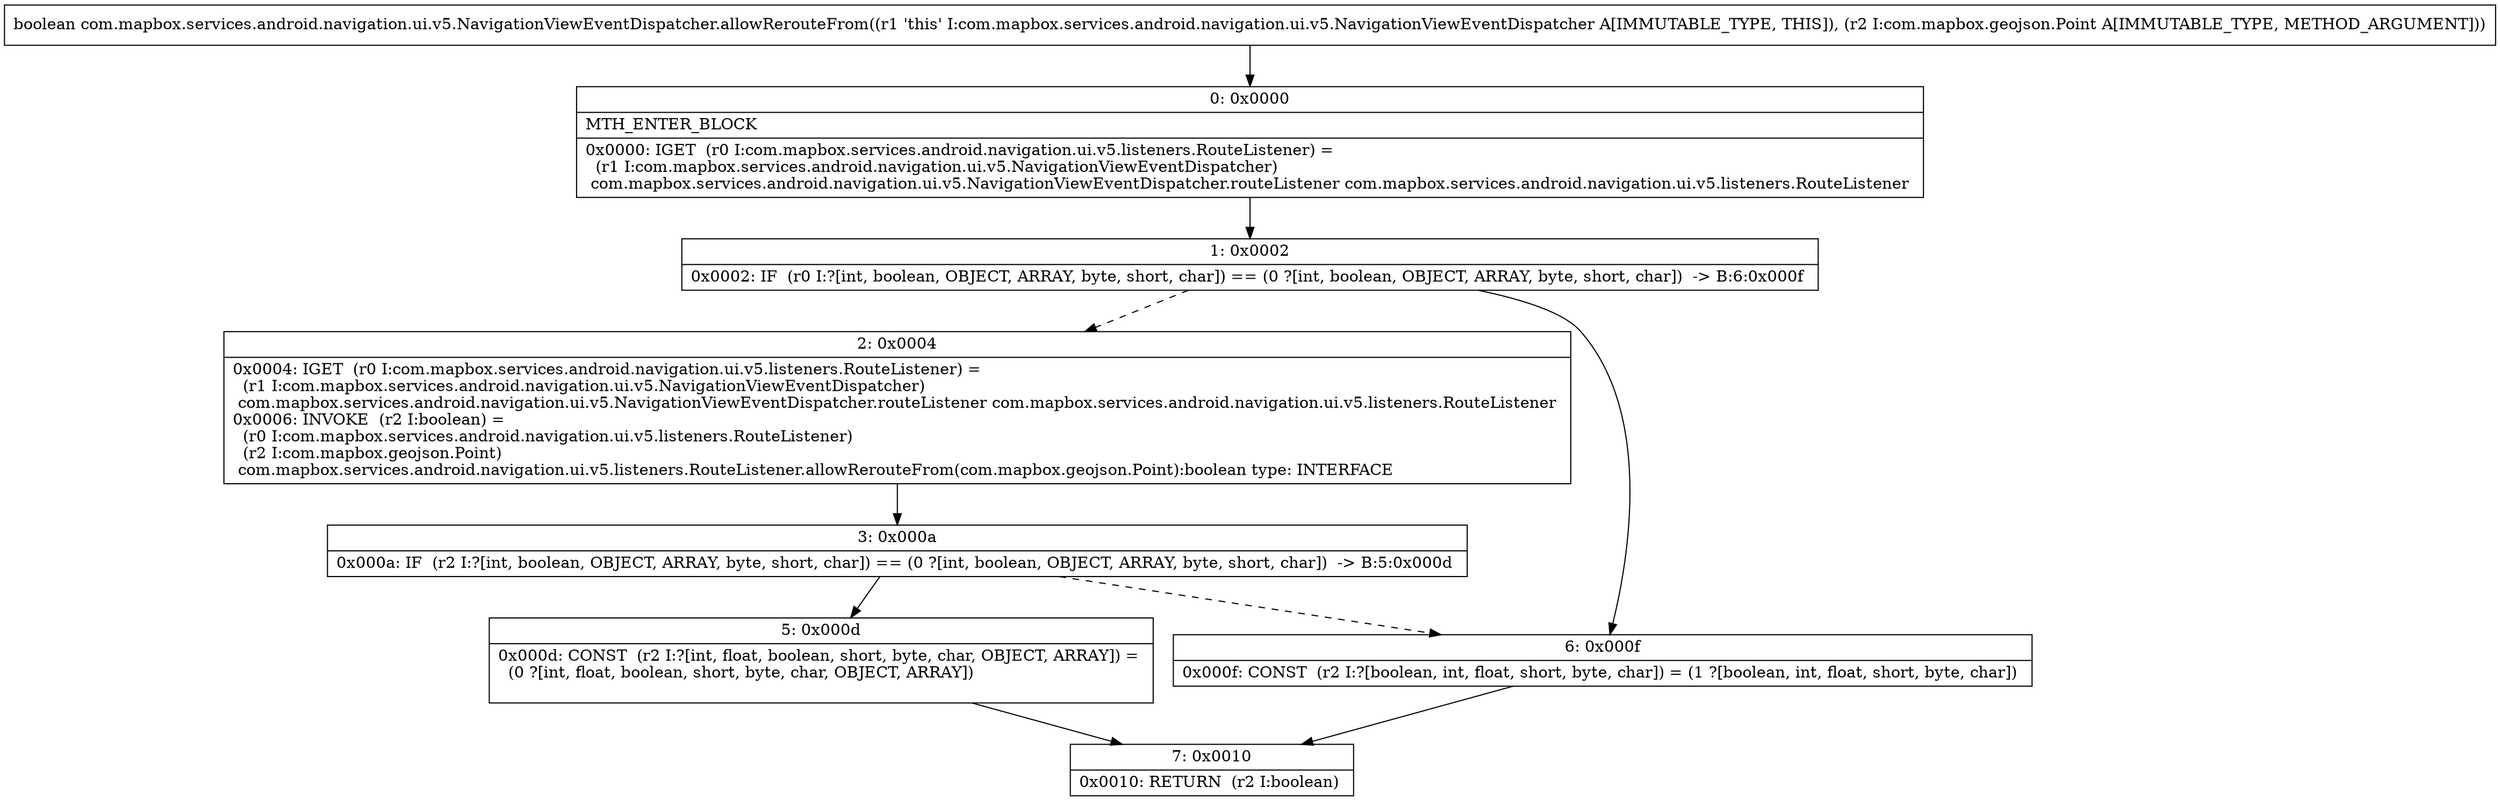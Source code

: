 digraph "CFG forcom.mapbox.services.android.navigation.ui.v5.NavigationViewEventDispatcher.allowRerouteFrom(Lcom\/mapbox\/geojson\/Point;)Z" {
Node_0 [shape=record,label="{0\:\ 0x0000|MTH_ENTER_BLOCK\l|0x0000: IGET  (r0 I:com.mapbox.services.android.navigation.ui.v5.listeners.RouteListener) = \l  (r1 I:com.mapbox.services.android.navigation.ui.v5.NavigationViewEventDispatcher)\l com.mapbox.services.android.navigation.ui.v5.NavigationViewEventDispatcher.routeListener com.mapbox.services.android.navigation.ui.v5.listeners.RouteListener \l}"];
Node_1 [shape=record,label="{1\:\ 0x0002|0x0002: IF  (r0 I:?[int, boolean, OBJECT, ARRAY, byte, short, char]) == (0 ?[int, boolean, OBJECT, ARRAY, byte, short, char])  \-\> B:6:0x000f \l}"];
Node_2 [shape=record,label="{2\:\ 0x0004|0x0004: IGET  (r0 I:com.mapbox.services.android.navigation.ui.v5.listeners.RouteListener) = \l  (r1 I:com.mapbox.services.android.navigation.ui.v5.NavigationViewEventDispatcher)\l com.mapbox.services.android.navigation.ui.v5.NavigationViewEventDispatcher.routeListener com.mapbox.services.android.navigation.ui.v5.listeners.RouteListener \l0x0006: INVOKE  (r2 I:boolean) = \l  (r0 I:com.mapbox.services.android.navigation.ui.v5.listeners.RouteListener)\l  (r2 I:com.mapbox.geojson.Point)\l com.mapbox.services.android.navigation.ui.v5.listeners.RouteListener.allowRerouteFrom(com.mapbox.geojson.Point):boolean type: INTERFACE \l}"];
Node_3 [shape=record,label="{3\:\ 0x000a|0x000a: IF  (r2 I:?[int, boolean, OBJECT, ARRAY, byte, short, char]) == (0 ?[int, boolean, OBJECT, ARRAY, byte, short, char])  \-\> B:5:0x000d \l}"];
Node_5 [shape=record,label="{5\:\ 0x000d|0x000d: CONST  (r2 I:?[int, float, boolean, short, byte, char, OBJECT, ARRAY]) = \l  (0 ?[int, float, boolean, short, byte, char, OBJECT, ARRAY])\l \l}"];
Node_6 [shape=record,label="{6\:\ 0x000f|0x000f: CONST  (r2 I:?[boolean, int, float, short, byte, char]) = (1 ?[boolean, int, float, short, byte, char]) \l}"];
Node_7 [shape=record,label="{7\:\ 0x0010|0x0010: RETURN  (r2 I:boolean) \l}"];
MethodNode[shape=record,label="{boolean com.mapbox.services.android.navigation.ui.v5.NavigationViewEventDispatcher.allowRerouteFrom((r1 'this' I:com.mapbox.services.android.navigation.ui.v5.NavigationViewEventDispatcher A[IMMUTABLE_TYPE, THIS]), (r2 I:com.mapbox.geojson.Point A[IMMUTABLE_TYPE, METHOD_ARGUMENT])) }"];
MethodNode -> Node_0;
Node_0 -> Node_1;
Node_1 -> Node_2[style=dashed];
Node_1 -> Node_6;
Node_2 -> Node_3;
Node_3 -> Node_5;
Node_3 -> Node_6[style=dashed];
Node_5 -> Node_7;
Node_6 -> Node_7;
}

